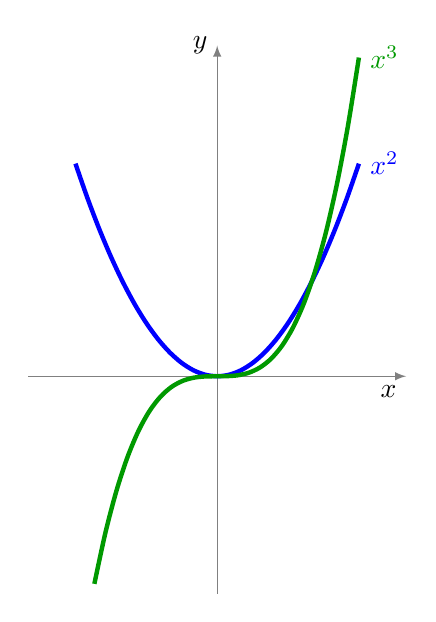 \begin{tikzpicture}[scale=1.2]

      \draw[->,>=latex, gray] (-2,0)--(2,0) node[below left,black] {$x$};
      \draw[->,>=latex, gray] (0,-2.3)--(0,3.5) node[left,black] {$y$};


      \draw[ultra thick, color=blue,domain=-1.5:1.5,smooth] plot (\x,{\x*\x}) node[right] {$x^2$};
      \draw[ultra thick, color=green!60!black,domain=-1.3:1.5,smooth] plot (\x,{\x*\x*\x}) node[right] {$x^3$};

\end{tikzpicture}
